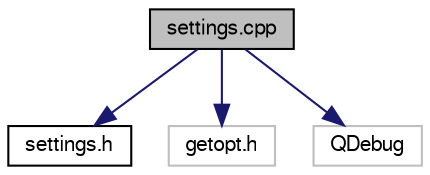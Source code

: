 digraph G
{
  bgcolor="transparent";
  edge [fontname="FreeSans",fontsize="10",labelfontname="FreeSans",labelfontsize="10"];
  node [fontname="FreeSans",fontsize="10",shape=record];
  Node1 [label="settings.cpp",height=0.2,width=0.4,color="black", fillcolor="grey75", style="filled" fontcolor="black"];
  Node1 -> Node2 [color="midnightblue",fontsize="10",style="solid",fontname="FreeSans"];
  Node2 [label="settings.h",height=0.2,width=0.4,color="black",URL="$settings_8h.html",tooltip="Handles command line parsing and stores the options."];
  Node1 -> Node3 [color="midnightblue",fontsize="10",style="solid",fontname="FreeSans"];
  Node3 [label="getopt.h",height=0.2,width=0.4,color="grey75"];
  Node1 -> Node4 [color="midnightblue",fontsize="10",style="solid",fontname="FreeSans"];
  Node4 [label="QDebug",height=0.2,width=0.4,color="grey75"];
}
